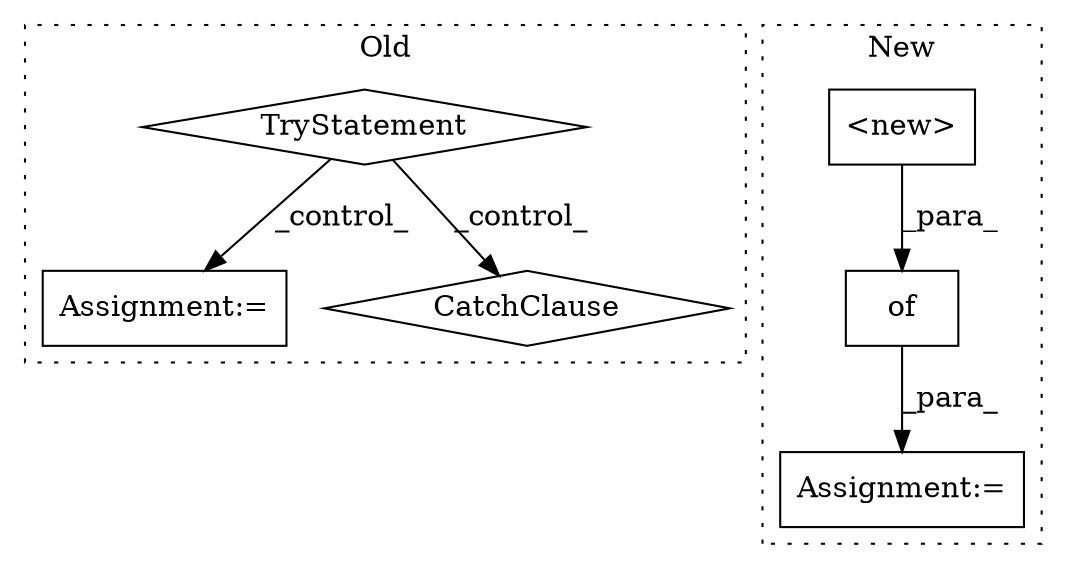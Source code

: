 digraph G {
subgraph cluster0 {
1 [label="TryStatement" a="54" s="4097" l="4" shape="diamond"];
3 [label="Assignment:=" a="7" s="4129" l="1" shape="box"];
4 [label="CatchClause" a="12" s="4164,4199" l="13,2" shape="diamond"];
label = "Old";
style="dotted";
}
subgraph cluster1 {
2 [label="<new>" a="14" s="2240" l="19" shape="box"];
5 [label="of" a="32" s="2237,2271" l="3,1" shape="box"];
6 [label="Assignment:=" a="7" s="2232" l="1" shape="box"];
label = "New";
style="dotted";
}
1 -> 3 [label="_control_"];
1 -> 4 [label="_control_"];
2 -> 5 [label="_para_"];
5 -> 6 [label="_para_"];
}